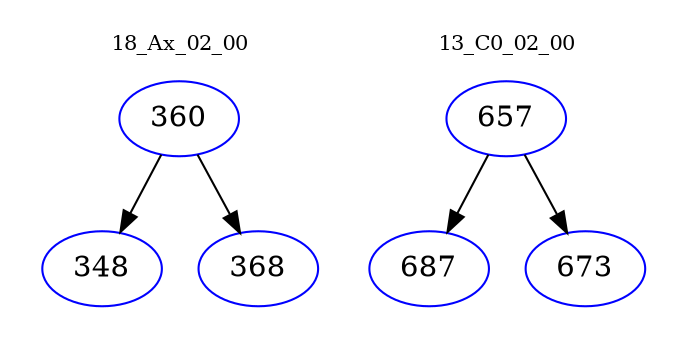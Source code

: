 digraph{
subgraph cluster_0 {
color = white
label = "18_Ax_02_00";
fontsize=10;
T0_360 [label="360", color="blue"]
T0_360 -> T0_348 [color="black"]
T0_348 [label="348", color="blue"]
T0_360 -> T0_368 [color="black"]
T0_368 [label="368", color="blue"]
}
subgraph cluster_1 {
color = white
label = "13_C0_02_00";
fontsize=10;
T1_657 [label="657", color="blue"]
T1_657 -> T1_687 [color="black"]
T1_687 [label="687", color="blue"]
T1_657 -> T1_673 [color="black"]
T1_673 [label="673", color="blue"]
}
}
